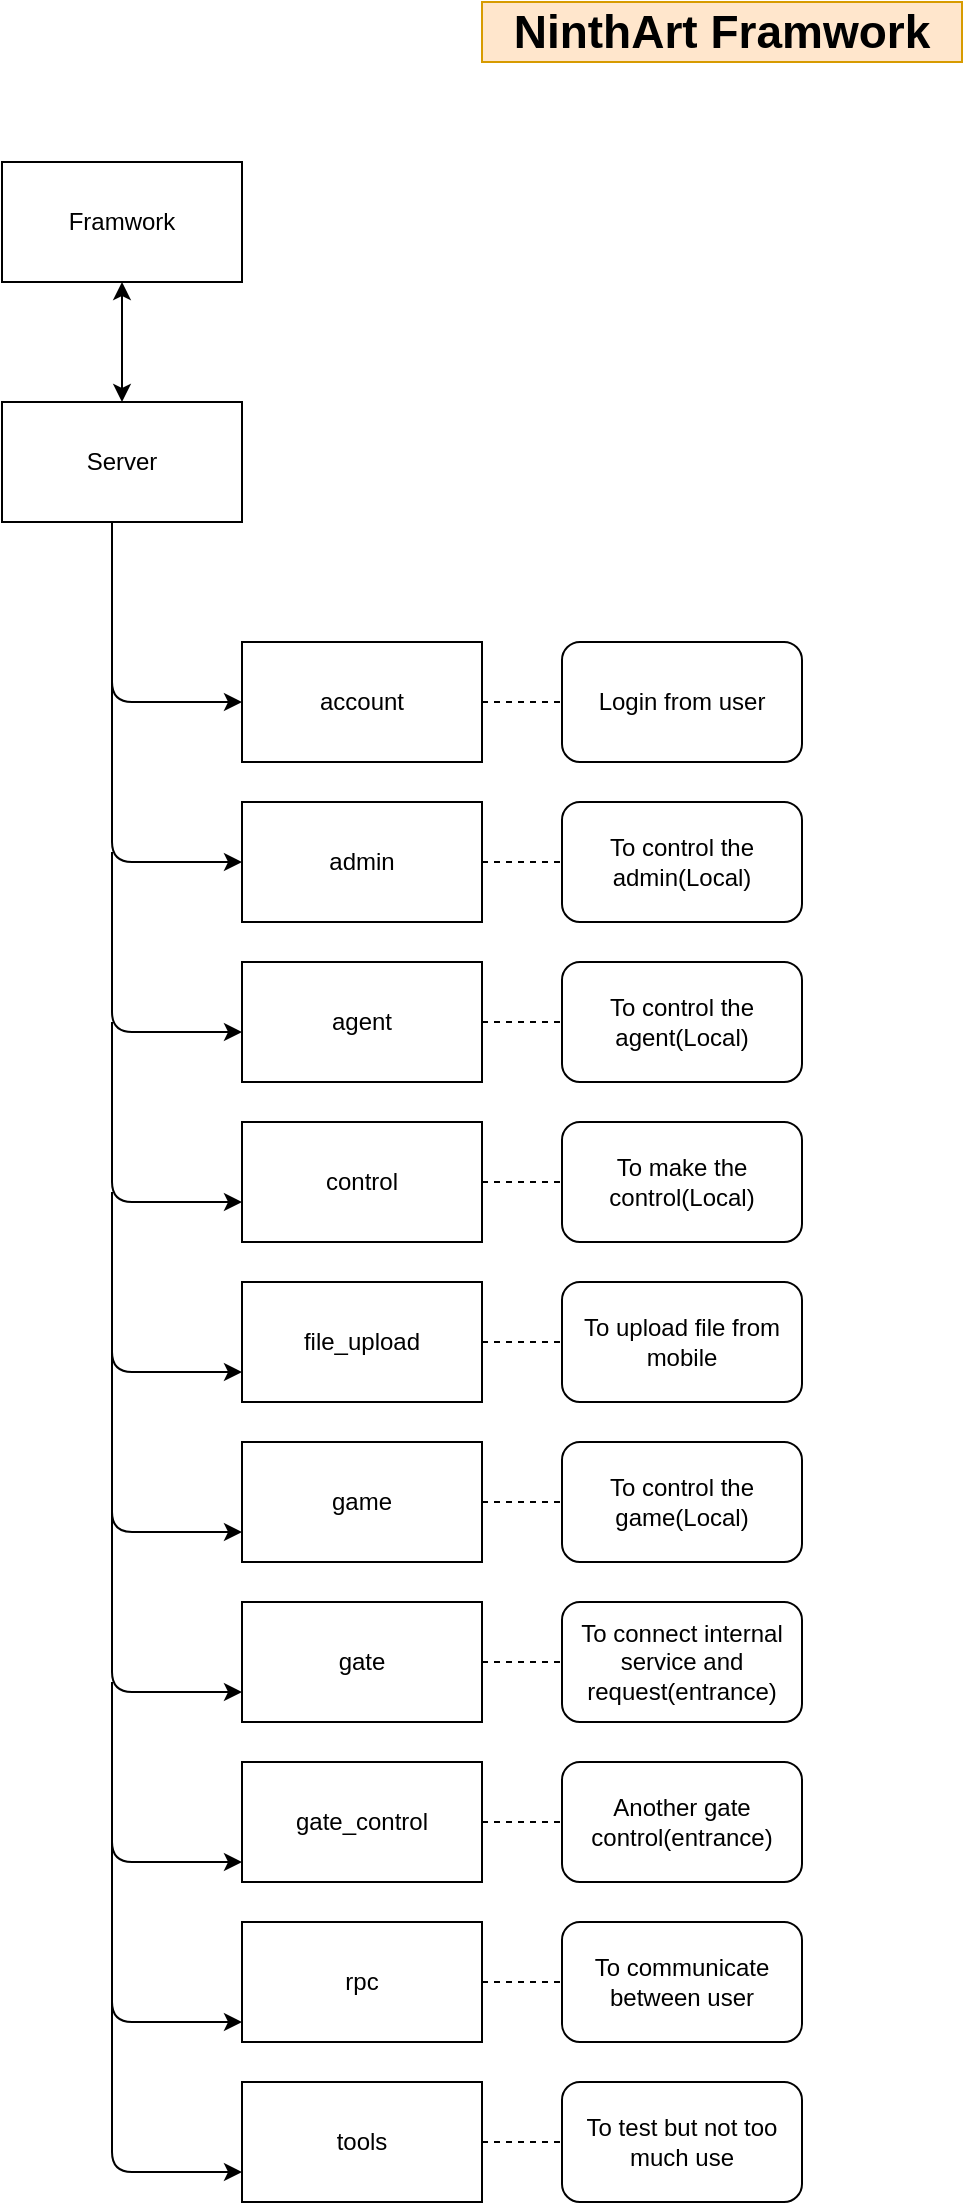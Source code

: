 <mxfile version="12.4.1" type="github" pages="2">
  <diagram id="XlqRfL-zaHm735wGdEow" name="Page-1">
    <mxGraphModel dx="1422" dy="762" grid="1" gridSize="10" guides="1" tooltips="1" connect="1" arrows="1" fold="1" page="1" pageScale="1" pageWidth="850" pageHeight="1100" math="0" shadow="0">
      <root>
        <mxCell id="0"/>
        <mxCell id="1" parent="0"/>
        <mxCell id="FVKXh6lLHv5-_vNJjcN4-1" value="Framwork" style="rounded=0;whiteSpace=wrap;html=1;" parent="1" vertex="1">
          <mxGeometry x="80" y="120" width="120" height="60" as="geometry"/>
        </mxCell>
        <mxCell id="FVKXh6lLHv5-_vNJjcN4-2" value="Server" style="rounded=0;whiteSpace=wrap;html=1;" parent="1" vertex="1">
          <mxGeometry x="80" y="240" width="120" height="60" as="geometry"/>
        </mxCell>
        <mxCell id="FVKXh6lLHv5-_vNJjcN4-3" value="account" style="rounded=0;whiteSpace=wrap;html=1;" parent="1" vertex="1">
          <mxGeometry x="200" y="360" width="120" height="60" as="geometry"/>
        </mxCell>
        <mxCell id="FVKXh6lLHv5-_vNJjcN4-4" value="admin" style="rounded=0;whiteSpace=wrap;html=1;" parent="1" vertex="1">
          <mxGeometry x="200" y="440" width="120" height="60" as="geometry"/>
        </mxCell>
        <mxCell id="FVKXh6lLHv5-_vNJjcN4-5" value="agent" style="rounded=0;whiteSpace=wrap;html=1;" parent="1" vertex="1">
          <mxGeometry x="200" y="520" width="120" height="60" as="geometry"/>
        </mxCell>
        <mxCell id="FVKXh6lLHv5-_vNJjcN4-7" value="control" style="rounded=0;whiteSpace=wrap;html=1;" parent="1" vertex="1">
          <mxGeometry x="200" y="600" width="120" height="60" as="geometry"/>
        </mxCell>
        <mxCell id="FVKXh6lLHv5-_vNJjcN4-8" value="file_upload" style="rounded=0;whiteSpace=wrap;html=1;" parent="1" vertex="1">
          <mxGeometry x="200" y="680" width="120" height="60" as="geometry"/>
        </mxCell>
        <mxCell id="FVKXh6lLHv5-_vNJjcN4-9" value="game" style="rounded=0;whiteSpace=wrap;html=1;" parent="1" vertex="1">
          <mxGeometry x="200" y="760" width="120" height="60" as="geometry"/>
        </mxCell>
        <mxCell id="FVKXh6lLHv5-_vNJjcN4-10" value="gate" style="rounded=0;whiteSpace=wrap;html=1;" parent="1" vertex="1">
          <mxGeometry x="200" y="840" width="120" height="60" as="geometry"/>
        </mxCell>
        <mxCell id="FVKXh6lLHv5-_vNJjcN4-11" value="gate_control" style="rounded=0;whiteSpace=wrap;html=1;" parent="1" vertex="1">
          <mxGeometry x="200" y="920" width="120" height="60" as="geometry"/>
        </mxCell>
        <mxCell id="FVKXh6lLHv5-_vNJjcN4-12" value="rpc" style="rounded=0;whiteSpace=wrap;html=1;" parent="1" vertex="1">
          <mxGeometry x="200" y="1000" width="120" height="60" as="geometry"/>
        </mxCell>
        <mxCell id="FVKXh6lLHv5-_vNJjcN4-14" value="" style="endArrow=classic;startArrow=classic;html=1;exitX=0.5;exitY=0;exitDx=0;exitDy=0;" parent="1" source="FVKXh6lLHv5-_vNJjcN4-2" edge="1">
          <mxGeometry width="50" height="50" relative="1" as="geometry">
            <mxPoint x="90" y="230" as="sourcePoint"/>
            <mxPoint x="140" y="180" as="targetPoint"/>
            <Array as="points"/>
          </mxGeometry>
        </mxCell>
        <mxCell id="FVKXh6lLHv5-_vNJjcN4-15" value="" style="endArrow=classic;html=1;entryX=0;entryY=0.5;entryDx=0;entryDy=0;" parent="1" target="FVKXh6lLHv5-_vNJjcN4-3" edge="1">
          <mxGeometry width="50" height="50" relative="1" as="geometry">
            <mxPoint x="135" y="300" as="sourcePoint"/>
            <mxPoint x="185" y="390" as="targetPoint"/>
            <Array as="points">
              <mxPoint x="135" y="390"/>
            </Array>
          </mxGeometry>
        </mxCell>
        <mxCell id="FVKXh6lLHv5-_vNJjcN4-17" value="tools" style="rounded=0;whiteSpace=wrap;html=1;" parent="1" vertex="1">
          <mxGeometry x="200" y="1080" width="120" height="60" as="geometry"/>
        </mxCell>
        <mxCell id="FVKXh6lLHv5-_vNJjcN4-18" value="" style="endArrow=classic;html=1;entryX=0;entryY=0.5;entryDx=0;entryDy=0;" parent="1" edge="1">
          <mxGeometry width="50" height="50" relative="1" as="geometry">
            <mxPoint x="135" y="380" as="sourcePoint"/>
            <mxPoint x="200" y="470" as="targetPoint"/>
            <Array as="points">
              <mxPoint x="135" y="470"/>
            </Array>
          </mxGeometry>
        </mxCell>
        <mxCell id="FVKXh6lLHv5-_vNJjcN4-19" value="" style="endArrow=classic;html=1;entryX=0;entryY=0.5;entryDx=0;entryDy=0;" parent="1" edge="1">
          <mxGeometry width="50" height="50" relative="1" as="geometry">
            <mxPoint x="135" y="465" as="sourcePoint"/>
            <mxPoint x="200" y="555" as="targetPoint"/>
            <Array as="points">
              <mxPoint x="135" y="555"/>
            </Array>
          </mxGeometry>
        </mxCell>
        <mxCell id="FVKXh6lLHv5-_vNJjcN4-20" value="" style="endArrow=classic;html=1;entryX=0;entryY=0.5;entryDx=0;entryDy=0;" parent="1" edge="1">
          <mxGeometry width="50" height="50" relative="1" as="geometry">
            <mxPoint x="135" y="550" as="sourcePoint"/>
            <mxPoint x="200" y="640" as="targetPoint"/>
            <Array as="points">
              <mxPoint x="135" y="640"/>
            </Array>
          </mxGeometry>
        </mxCell>
        <mxCell id="FVKXh6lLHv5-_vNJjcN4-21" value="" style="endArrow=classic;html=1;entryX=0;entryY=0.5;entryDx=0;entryDy=0;" parent="1" edge="1">
          <mxGeometry width="50" height="50" relative="1" as="geometry">
            <mxPoint x="135" y="635" as="sourcePoint"/>
            <mxPoint x="200" y="725" as="targetPoint"/>
            <Array as="points">
              <mxPoint x="135" y="725"/>
            </Array>
          </mxGeometry>
        </mxCell>
        <mxCell id="FVKXh6lLHv5-_vNJjcN4-22" value="" style="endArrow=classic;html=1;entryX=0;entryY=0.5;entryDx=0;entryDy=0;" parent="1" edge="1">
          <mxGeometry width="50" height="50" relative="1" as="geometry">
            <mxPoint x="135" y="715" as="sourcePoint"/>
            <mxPoint x="200" y="805" as="targetPoint"/>
            <Array as="points">
              <mxPoint x="135" y="805"/>
            </Array>
          </mxGeometry>
        </mxCell>
        <mxCell id="FVKXh6lLHv5-_vNJjcN4-23" value="" style="endArrow=classic;html=1;entryX=0;entryY=0.5;entryDx=0;entryDy=0;" parent="1" edge="1">
          <mxGeometry width="50" height="50" relative="1" as="geometry">
            <mxPoint x="135" y="795" as="sourcePoint"/>
            <mxPoint x="200" y="885" as="targetPoint"/>
            <Array as="points">
              <mxPoint x="135" y="885"/>
            </Array>
          </mxGeometry>
        </mxCell>
        <mxCell id="FVKXh6lLHv5-_vNJjcN4-24" value="" style="endArrow=classic;html=1;entryX=0;entryY=0.5;entryDx=0;entryDy=0;" parent="1" edge="1">
          <mxGeometry width="50" height="50" relative="1" as="geometry">
            <mxPoint x="135" y="880" as="sourcePoint"/>
            <mxPoint x="200" y="970" as="targetPoint"/>
            <Array as="points">
              <mxPoint x="135" y="970"/>
            </Array>
          </mxGeometry>
        </mxCell>
        <mxCell id="FVKXh6lLHv5-_vNJjcN4-25" value="" style="endArrow=classic;html=1;entryX=0;entryY=0.5;entryDx=0;entryDy=0;" parent="1" edge="1">
          <mxGeometry width="50" height="50" relative="1" as="geometry">
            <mxPoint x="135" y="960" as="sourcePoint"/>
            <mxPoint x="200" y="1050" as="targetPoint"/>
            <Array as="points">
              <mxPoint x="135" y="1050"/>
            </Array>
          </mxGeometry>
        </mxCell>
        <mxCell id="FVKXh6lLHv5-_vNJjcN4-26" value="" style="endArrow=classic;html=1;entryX=0;entryY=0.5;entryDx=0;entryDy=0;" parent="1" edge="1">
          <mxGeometry width="50" height="50" relative="1" as="geometry">
            <mxPoint x="135" y="1035" as="sourcePoint"/>
            <mxPoint x="200" y="1125" as="targetPoint"/>
            <Array as="points">
              <mxPoint x="135" y="1125"/>
            </Array>
          </mxGeometry>
        </mxCell>
        <mxCell id="FVKXh6lLHv5-_vNJjcN4-30" style="edgeStyle=orthogonalEdgeStyle;rounded=0;orthogonalLoop=1;jettySize=auto;html=1;exitX=0.5;exitY=1;exitDx=0;exitDy=0;exitPerimeter=0;" parent="1" edge="1">
          <mxGeometry relative="1" as="geometry">
            <mxPoint x="400" y="410" as="sourcePoint"/>
            <mxPoint x="400" y="410" as="targetPoint"/>
          </mxGeometry>
        </mxCell>
        <mxCell id="FVKXh6lLHv5-_vNJjcN4-31" value="Login from user" style="rounded=1;whiteSpace=wrap;html=1;" parent="1" vertex="1">
          <mxGeometry x="360" y="360" width="120" height="60" as="geometry"/>
        </mxCell>
        <mxCell id="FVKXh6lLHv5-_vNJjcN4-32" value="" style="endArrow=none;dashed=1;html=1;" parent="1" edge="1">
          <mxGeometry width="50" height="50" relative="1" as="geometry">
            <mxPoint x="320" y="390" as="sourcePoint"/>
            <mxPoint x="360" y="390" as="targetPoint"/>
          </mxGeometry>
        </mxCell>
        <mxCell id="FVKXh6lLHv5-_vNJjcN4-34" value="To control the admin(Local)" style="rounded=1;whiteSpace=wrap;html=1;" parent="1" vertex="1">
          <mxGeometry x="360" y="440" width="120" height="60" as="geometry"/>
        </mxCell>
        <mxCell id="FVKXh6lLHv5-_vNJjcN4-35" value="" style="endArrow=none;dashed=1;html=1;" parent="1" edge="1">
          <mxGeometry width="50" height="50" relative="1" as="geometry">
            <mxPoint x="320" y="470" as="sourcePoint"/>
            <mxPoint x="360" y="470" as="targetPoint"/>
          </mxGeometry>
        </mxCell>
        <mxCell id="FVKXh6lLHv5-_vNJjcN4-36" value="To control the agent(Local)" style="rounded=1;whiteSpace=wrap;html=1;" parent="1" vertex="1">
          <mxGeometry x="360" y="520" width="120" height="60" as="geometry"/>
        </mxCell>
        <mxCell id="FVKXh6lLHv5-_vNJjcN4-37" value="" style="endArrow=none;dashed=1;html=1;" parent="1" edge="1">
          <mxGeometry width="50" height="50" relative="1" as="geometry">
            <mxPoint x="320" y="550" as="sourcePoint"/>
            <mxPoint x="360" y="550" as="targetPoint"/>
          </mxGeometry>
        </mxCell>
        <mxCell id="FVKXh6lLHv5-_vNJjcN4-38" value="To make the control(Local)" style="rounded=1;whiteSpace=wrap;html=1;" parent="1" vertex="1">
          <mxGeometry x="360" y="600" width="120" height="60" as="geometry"/>
        </mxCell>
        <mxCell id="FVKXh6lLHv5-_vNJjcN4-39" value="" style="endArrow=none;dashed=1;html=1;" parent="1" edge="1">
          <mxGeometry width="50" height="50" relative="1" as="geometry">
            <mxPoint x="320" y="630" as="sourcePoint"/>
            <mxPoint x="360" y="630" as="targetPoint"/>
          </mxGeometry>
        </mxCell>
        <mxCell id="FVKXh6lLHv5-_vNJjcN4-40" value="To upload file from mobile" style="rounded=1;whiteSpace=wrap;html=1;" parent="1" vertex="1">
          <mxGeometry x="360" y="680" width="120" height="60" as="geometry"/>
        </mxCell>
        <mxCell id="FVKXh6lLHv5-_vNJjcN4-41" value="" style="endArrow=none;dashed=1;html=1;" parent="1" edge="1">
          <mxGeometry width="50" height="50" relative="1" as="geometry">
            <mxPoint x="320" y="710" as="sourcePoint"/>
            <mxPoint x="360" y="710" as="targetPoint"/>
          </mxGeometry>
        </mxCell>
        <mxCell id="FVKXh6lLHv5-_vNJjcN4-42" value="To control the game(Local)" style="rounded=1;whiteSpace=wrap;html=1;" parent="1" vertex="1">
          <mxGeometry x="360" y="760" width="120" height="60" as="geometry"/>
        </mxCell>
        <mxCell id="FVKXh6lLHv5-_vNJjcN4-43" value="" style="endArrow=none;dashed=1;html=1;" parent="1" edge="1">
          <mxGeometry width="50" height="50" relative="1" as="geometry">
            <mxPoint x="320" y="790" as="sourcePoint"/>
            <mxPoint x="360" y="790" as="targetPoint"/>
          </mxGeometry>
        </mxCell>
        <mxCell id="FVKXh6lLHv5-_vNJjcN4-44" value="To connect internal service and request(entrance)" style="rounded=1;whiteSpace=wrap;html=1;" parent="1" vertex="1">
          <mxGeometry x="360" y="840" width="120" height="60" as="geometry"/>
        </mxCell>
        <mxCell id="FVKXh6lLHv5-_vNJjcN4-45" value="" style="endArrow=none;dashed=1;html=1;" parent="1" edge="1">
          <mxGeometry width="50" height="50" relative="1" as="geometry">
            <mxPoint x="320" y="870" as="sourcePoint"/>
            <mxPoint x="360" y="870" as="targetPoint"/>
          </mxGeometry>
        </mxCell>
        <mxCell id="FVKXh6lLHv5-_vNJjcN4-46" value="Another gate control(entrance)" style="rounded=1;whiteSpace=wrap;html=1;" parent="1" vertex="1">
          <mxGeometry x="360" y="920" width="120" height="60" as="geometry"/>
        </mxCell>
        <mxCell id="FVKXh6lLHv5-_vNJjcN4-47" value="" style="endArrow=none;dashed=1;html=1;" parent="1" edge="1">
          <mxGeometry width="50" height="50" relative="1" as="geometry">
            <mxPoint x="320" y="950" as="sourcePoint"/>
            <mxPoint x="360" y="950" as="targetPoint"/>
          </mxGeometry>
        </mxCell>
        <mxCell id="FVKXh6lLHv5-_vNJjcN4-48" value="To communicate between user" style="rounded=1;whiteSpace=wrap;html=1;" parent="1" vertex="1">
          <mxGeometry x="360" y="1000" width="120" height="60" as="geometry"/>
        </mxCell>
        <mxCell id="FVKXh6lLHv5-_vNJjcN4-49" value="" style="endArrow=none;dashed=1;html=1;" parent="1" edge="1">
          <mxGeometry width="50" height="50" relative="1" as="geometry">
            <mxPoint x="320" y="1030" as="sourcePoint"/>
            <mxPoint x="360" y="1030" as="targetPoint"/>
          </mxGeometry>
        </mxCell>
        <mxCell id="FVKXh6lLHv5-_vNJjcN4-50" value="To test but not too much use" style="rounded=1;whiteSpace=wrap;html=1;" parent="1" vertex="1">
          <mxGeometry x="360" y="1080" width="120" height="60" as="geometry"/>
        </mxCell>
        <mxCell id="FVKXh6lLHv5-_vNJjcN4-51" value="" style="endArrow=none;dashed=1;html=1;" parent="1" edge="1">
          <mxGeometry width="50" height="50" relative="1" as="geometry">
            <mxPoint x="320" y="1110" as="sourcePoint"/>
            <mxPoint x="360" y="1110" as="targetPoint"/>
          </mxGeometry>
        </mxCell>
        <mxCell id="cglkMsHrZRn6uQI5fPqz-1" value="NinthArt Framwork" style="text;html=1;strokeColor=#d79b00;fillColor=#ffe6cc;align=center;verticalAlign=middle;whiteSpace=wrap;rounded=0;fontSize=23;fontStyle=1" vertex="1" parent="1">
          <mxGeometry x="320" y="40" width="240" height="30" as="geometry"/>
        </mxCell>
      </root>
    </mxGraphModel>
  </diagram>
  <diagram id="pZtT5KTQdcL7jBEAHjAP" name="Page-2">
    <mxGraphModel dx="1422" dy="762" grid="1" gridSize="10" guides="1" tooltips="1" connect="1" arrows="1" fold="1" page="1" pageScale="1" pageWidth="850" pageHeight="1100" math="0" shadow="0">
      <root>
        <mxCell id="3SmIZbTp3iJtKPYWWlYy-0"/>
        <mxCell id="3SmIZbTp3iJtKPYWWlYy-1" parent="3SmIZbTp3iJtKPYWWlYy-0"/>
        <mxCell id="3SmIZbTp3iJtKPYWWlYy-2" value="Admin" style="rounded=0;whiteSpace=wrap;html=1;" parent="3SmIZbTp3iJtKPYWWlYy-1" vertex="1">
          <mxGeometry x="80" y="80" width="120" height="60" as="geometry"/>
        </mxCell>
        <mxCell id="3SmIZbTp3iJtKPYWWlYy-3" value="app" style="rounded=0;whiteSpace=wrap;html=1;" parent="3SmIZbTp3iJtKPYWWlYy-1" vertex="1">
          <mxGeometry x="200" y="200" width="120" height="60" as="geometry"/>
        </mxCell>
        <mxCell id="3SmIZbTp3iJtKPYWWlYy-4" value="config" style="rounded=0;whiteSpace=wrap;html=1;" parent="3SmIZbTp3iJtKPYWWlYy-1" vertex="1">
          <mxGeometry x="200" y="320" width="120" height="60" as="geometry"/>
        </mxCell>
        <mxCell id="3SmIZbTp3iJtKPYWWlYy-5" value="logs" style="rounded=0;whiteSpace=wrap;html=1;" parent="3SmIZbTp3iJtKPYWWlYy-1" vertex="1">
          <mxGeometry x="200" y="440" width="120" height="60" as="geometry"/>
        </mxCell>
        <mxCell id="3SmIZbTp3iJtKPYWWlYy-6" value="run" style="rounded=0;whiteSpace=wrap;html=1;" parent="3SmIZbTp3iJtKPYWWlYy-1" vertex="1">
          <mxGeometry x="200" y="560" width="120" height="60" as="geometry"/>
        </mxCell>
        <mxCell id="3SmIZbTp3iJtKPYWWlYy-7" value="test" style="rounded=0;whiteSpace=wrap;html=1;" parent="3SmIZbTp3iJtKPYWWlYy-1" vertex="1">
          <mxGeometry x="200" y="680" width="120" height="60" as="geometry"/>
        </mxCell>
        <mxCell id="3SmIZbTp3iJtKPYWWlYy-8" value="" style="endArrow=classic;html=1;entryX=0;entryY=0.5;entryDx=0;entryDy=0;" parent="3SmIZbTp3iJtKPYWWlYy-1" target="3SmIZbTp3iJtKPYWWlYy-3" edge="1">
          <mxGeometry width="50" height="50" relative="1" as="geometry">
            <mxPoint x="140" y="140" as="sourcePoint"/>
            <mxPoint x="180" y="230" as="targetPoint"/>
            <Array as="points">
              <mxPoint x="140" y="230"/>
            </Array>
          </mxGeometry>
        </mxCell>
        <mxCell id="3SmIZbTp3iJtKPYWWlYy-9" value="" style="endArrow=classic;html=1;entryX=0;entryY=0.5;entryDx=0;entryDy=0;" parent="3SmIZbTp3iJtKPYWWlYy-1" edge="1">
          <mxGeometry width="50" height="50" relative="1" as="geometry">
            <mxPoint x="140" y="225" as="sourcePoint"/>
            <mxPoint x="200" y="350" as="targetPoint"/>
            <Array as="points">
              <mxPoint x="140" y="350"/>
            </Array>
          </mxGeometry>
        </mxCell>
        <mxCell id="3SmIZbTp3iJtKPYWWlYy-10" value="" style="endArrow=classic;html=1;entryX=0;entryY=0.5;entryDx=0;entryDy=0;" parent="3SmIZbTp3iJtKPYWWlYy-1" edge="1">
          <mxGeometry width="50" height="50" relative="1" as="geometry">
            <mxPoint x="140" y="345" as="sourcePoint"/>
            <mxPoint x="200" y="470" as="targetPoint"/>
            <Array as="points">
              <mxPoint x="140" y="470"/>
            </Array>
          </mxGeometry>
        </mxCell>
        <mxCell id="3SmIZbTp3iJtKPYWWlYy-11" value="" style="endArrow=classic;html=1;entryX=0;entryY=0.5;entryDx=0;entryDy=0;" parent="3SmIZbTp3iJtKPYWWlYy-1" edge="1">
          <mxGeometry width="50" height="50" relative="1" as="geometry">
            <mxPoint x="140" y="467.5" as="sourcePoint"/>
            <mxPoint x="200" y="592.5" as="targetPoint"/>
            <Array as="points">
              <mxPoint x="140" y="592.5"/>
            </Array>
          </mxGeometry>
        </mxCell>
        <mxCell id="3SmIZbTp3iJtKPYWWlYy-12" value="" style="endArrow=classic;html=1;entryX=0;entryY=0.5;entryDx=0;entryDy=0;" parent="3SmIZbTp3iJtKPYWWlYy-1" edge="1">
          <mxGeometry width="50" height="50" relative="1" as="geometry">
            <mxPoint x="140" y="580" as="sourcePoint"/>
            <mxPoint x="200" y="705" as="targetPoint"/>
            <Array as="points">
              <mxPoint x="140" y="705"/>
            </Array>
          </mxGeometry>
        </mxCell>
      </root>
    </mxGraphModel>
  </diagram>
</mxfile>
